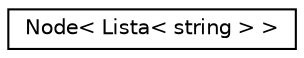 digraph "Graphical Class Hierarchy"
{
  edge [fontname="Helvetica",fontsize="10",labelfontname="Helvetica",labelfontsize="10"];
  node [fontname="Helvetica",fontsize="10",shape=record];
  rankdir="LR";
  Node0 [label="Node\< Lista\< string \> \>",height=0.2,width=0.4,color="black", fillcolor="white", style="filled",URL="$classNode.html"];
}
